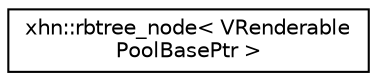digraph "Graphical Class Hierarchy"
{
  edge [fontname="Helvetica",fontsize="10",labelfontname="Helvetica",labelfontsize="10"];
  node [fontname="Helvetica",fontsize="10",shape=record];
  rankdir="LR";
  Node1 [label="xhn::rbtree_node\< VRenderable\lPoolBasePtr \>",height=0.2,width=0.4,color="black", fillcolor="white", style="filled",URL="$classxhn_1_1rbtree__node.html"];
}
